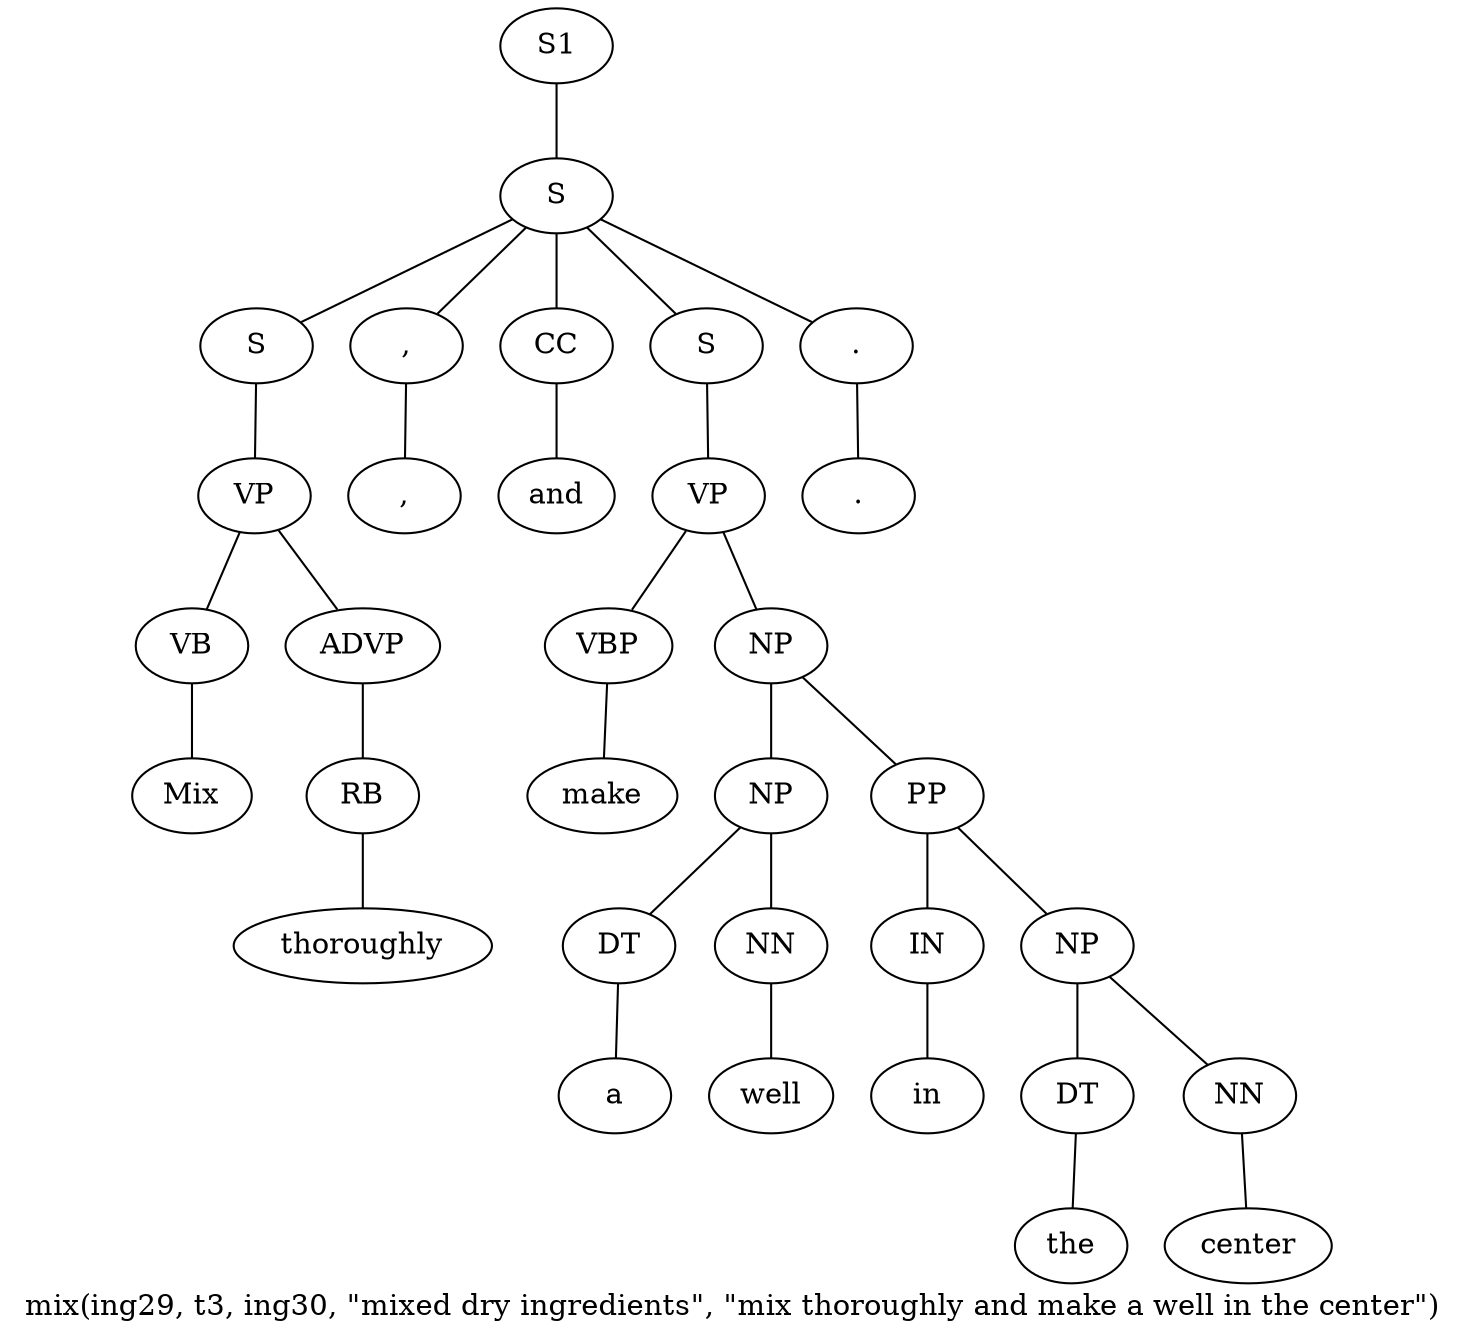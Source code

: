graph SyntaxGraph {
	label = "mix(ing29, t3, ing30, \"mixed dry ingredients\", \"mix thoroughly and make a well in the center\")";
	Node0 [label="S1"];
	Node1 [label="S"];
	Node2 [label="S"];
	Node3 [label="VP"];
	Node4 [label="VB"];
	Node5 [label="Mix"];
	Node6 [label="ADVP"];
	Node7 [label="RB"];
	Node8 [label="thoroughly"];
	Node9 [label=","];
	Node10 [label=","];
	Node11 [label="CC"];
	Node12 [label="and"];
	Node13 [label="S"];
	Node14 [label="VP"];
	Node15 [label="VBP"];
	Node16 [label="make"];
	Node17 [label="NP"];
	Node18 [label="NP"];
	Node19 [label="DT"];
	Node20 [label="a"];
	Node21 [label="NN"];
	Node22 [label="well"];
	Node23 [label="PP"];
	Node24 [label="IN"];
	Node25 [label="in"];
	Node26 [label="NP"];
	Node27 [label="DT"];
	Node28 [label="the"];
	Node29 [label="NN"];
	Node30 [label="center"];
	Node31 [label="."];
	Node32 [label="."];

	Node0 -- Node1;
	Node1 -- Node2;
	Node1 -- Node9;
	Node1 -- Node11;
	Node1 -- Node13;
	Node1 -- Node31;
	Node2 -- Node3;
	Node3 -- Node4;
	Node3 -- Node6;
	Node4 -- Node5;
	Node6 -- Node7;
	Node7 -- Node8;
	Node9 -- Node10;
	Node11 -- Node12;
	Node13 -- Node14;
	Node14 -- Node15;
	Node14 -- Node17;
	Node15 -- Node16;
	Node17 -- Node18;
	Node17 -- Node23;
	Node18 -- Node19;
	Node18 -- Node21;
	Node19 -- Node20;
	Node21 -- Node22;
	Node23 -- Node24;
	Node23 -- Node26;
	Node24 -- Node25;
	Node26 -- Node27;
	Node26 -- Node29;
	Node27 -- Node28;
	Node29 -- Node30;
	Node31 -- Node32;
}